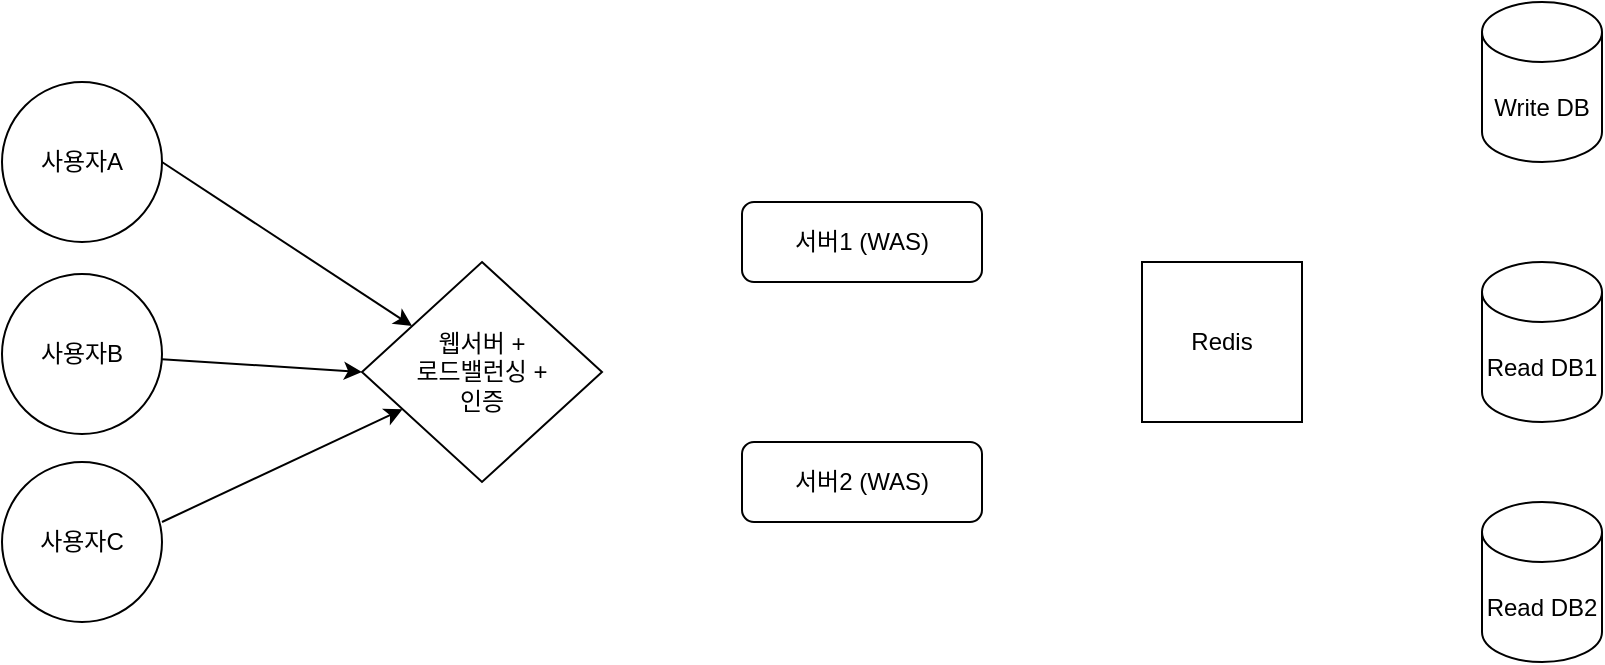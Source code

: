 <mxfile version="21.5.2" type="device">
  <diagram id="C5RBs43oDa-KdzZeNtuy" name="Page-1">
    <mxGraphModel dx="874" dy="475" grid="1" gridSize="10" guides="1" tooltips="1" connect="1" arrows="1" fold="1" page="1" pageScale="1" pageWidth="827" pageHeight="1169" math="0" shadow="0">
      <root>
        <mxCell id="WIyWlLk6GJQsqaUBKTNV-0" />
        <mxCell id="WIyWlLk6GJQsqaUBKTNV-1" parent="WIyWlLk6GJQsqaUBKTNV-0" />
        <mxCell id="WIyWlLk6GJQsqaUBKTNV-3" value="서버1 (WAS)" style="rounded=1;whiteSpace=wrap;html=1;fontSize=12;glass=0;strokeWidth=1;shadow=0;" parent="WIyWlLk6GJQsqaUBKTNV-1" vertex="1">
          <mxGeometry x="380" y="160" width="120" height="40" as="geometry" />
        </mxCell>
        <mxCell id="g09lmP0bK_BHcGXhsnLF-0" value="서버2 (WAS)" style="rounded=1;whiteSpace=wrap;html=1;fontSize=12;glass=0;strokeWidth=1;shadow=0;" vertex="1" parent="WIyWlLk6GJQsqaUBKTNV-1">
          <mxGeometry x="380" y="280" width="120" height="40" as="geometry" />
        </mxCell>
        <mxCell id="g09lmP0bK_BHcGXhsnLF-1" value="사용자A" style="ellipse;whiteSpace=wrap;html=1;aspect=fixed;" vertex="1" parent="WIyWlLk6GJQsqaUBKTNV-1">
          <mxGeometry x="10" y="100" width="80" height="80" as="geometry" />
        </mxCell>
        <mxCell id="g09lmP0bK_BHcGXhsnLF-2" value="사용자B" style="ellipse;whiteSpace=wrap;html=1;aspect=fixed;" vertex="1" parent="WIyWlLk6GJQsqaUBKTNV-1">
          <mxGeometry x="10" y="196" width="80" height="80" as="geometry" />
        </mxCell>
        <mxCell id="g09lmP0bK_BHcGXhsnLF-3" value="Read DB1" style="shape=cylinder3;whiteSpace=wrap;html=1;boundedLbl=1;backgroundOutline=1;size=15;" vertex="1" parent="WIyWlLk6GJQsqaUBKTNV-1">
          <mxGeometry x="750" y="190" width="60" height="80" as="geometry" />
        </mxCell>
        <mxCell id="g09lmP0bK_BHcGXhsnLF-4" value="Redis" style="whiteSpace=wrap;html=1;aspect=fixed;" vertex="1" parent="WIyWlLk6GJQsqaUBKTNV-1">
          <mxGeometry x="580" y="190" width="80" height="80" as="geometry" />
        </mxCell>
        <mxCell id="g09lmP0bK_BHcGXhsnLF-5" value="웹서버 + &lt;br&gt;로드밸런싱 + &lt;br&gt;인증" style="rhombus;whiteSpace=wrap;html=1;" vertex="1" parent="WIyWlLk6GJQsqaUBKTNV-1">
          <mxGeometry x="190" y="190" width="120" height="110" as="geometry" />
        </mxCell>
        <mxCell id="g09lmP0bK_BHcGXhsnLF-6" value="사용자C" style="ellipse;whiteSpace=wrap;html=1;aspect=fixed;" vertex="1" parent="WIyWlLk6GJQsqaUBKTNV-1">
          <mxGeometry x="10" y="290" width="80" height="80" as="geometry" />
        </mxCell>
        <mxCell id="g09lmP0bK_BHcGXhsnLF-7" value="" style="endArrow=classic;html=1;rounded=0;" edge="1" parent="WIyWlLk6GJQsqaUBKTNV-1" target="g09lmP0bK_BHcGXhsnLF-5">
          <mxGeometry width="50" height="50" relative="1" as="geometry">
            <mxPoint x="90" y="140" as="sourcePoint" />
            <mxPoint x="460" y="190" as="targetPoint" />
            <Array as="points" />
          </mxGeometry>
        </mxCell>
        <mxCell id="g09lmP0bK_BHcGXhsnLF-9" value="" style="endArrow=classic;html=1;rounded=0;" edge="1" parent="WIyWlLk6GJQsqaUBKTNV-1" source="g09lmP0bK_BHcGXhsnLF-2">
          <mxGeometry width="50" height="50" relative="1" as="geometry">
            <mxPoint x="100" y="150" as="sourcePoint" />
            <mxPoint x="190" y="245" as="targetPoint" />
            <Array as="points" />
          </mxGeometry>
        </mxCell>
        <mxCell id="g09lmP0bK_BHcGXhsnLF-10" value="" style="endArrow=classic;html=1;rounded=0;" edge="1" parent="WIyWlLk6GJQsqaUBKTNV-1" target="g09lmP0bK_BHcGXhsnLF-5">
          <mxGeometry width="50" height="50" relative="1" as="geometry">
            <mxPoint x="90" y="320" as="sourcePoint" />
            <mxPoint x="200" y="255" as="targetPoint" />
            <Array as="points" />
          </mxGeometry>
        </mxCell>
        <mxCell id="g09lmP0bK_BHcGXhsnLF-11" value="Read DB2" style="shape=cylinder3;whiteSpace=wrap;html=1;boundedLbl=1;backgroundOutline=1;size=15;" vertex="1" parent="WIyWlLk6GJQsqaUBKTNV-1">
          <mxGeometry x="750" y="310" width="60" height="80" as="geometry" />
        </mxCell>
        <mxCell id="g09lmP0bK_BHcGXhsnLF-12" value="Write DB" style="shape=cylinder3;whiteSpace=wrap;html=1;boundedLbl=1;backgroundOutline=1;size=15;" vertex="1" parent="WIyWlLk6GJQsqaUBKTNV-1">
          <mxGeometry x="750" y="60" width="60" height="80" as="geometry" />
        </mxCell>
      </root>
    </mxGraphModel>
  </diagram>
</mxfile>
